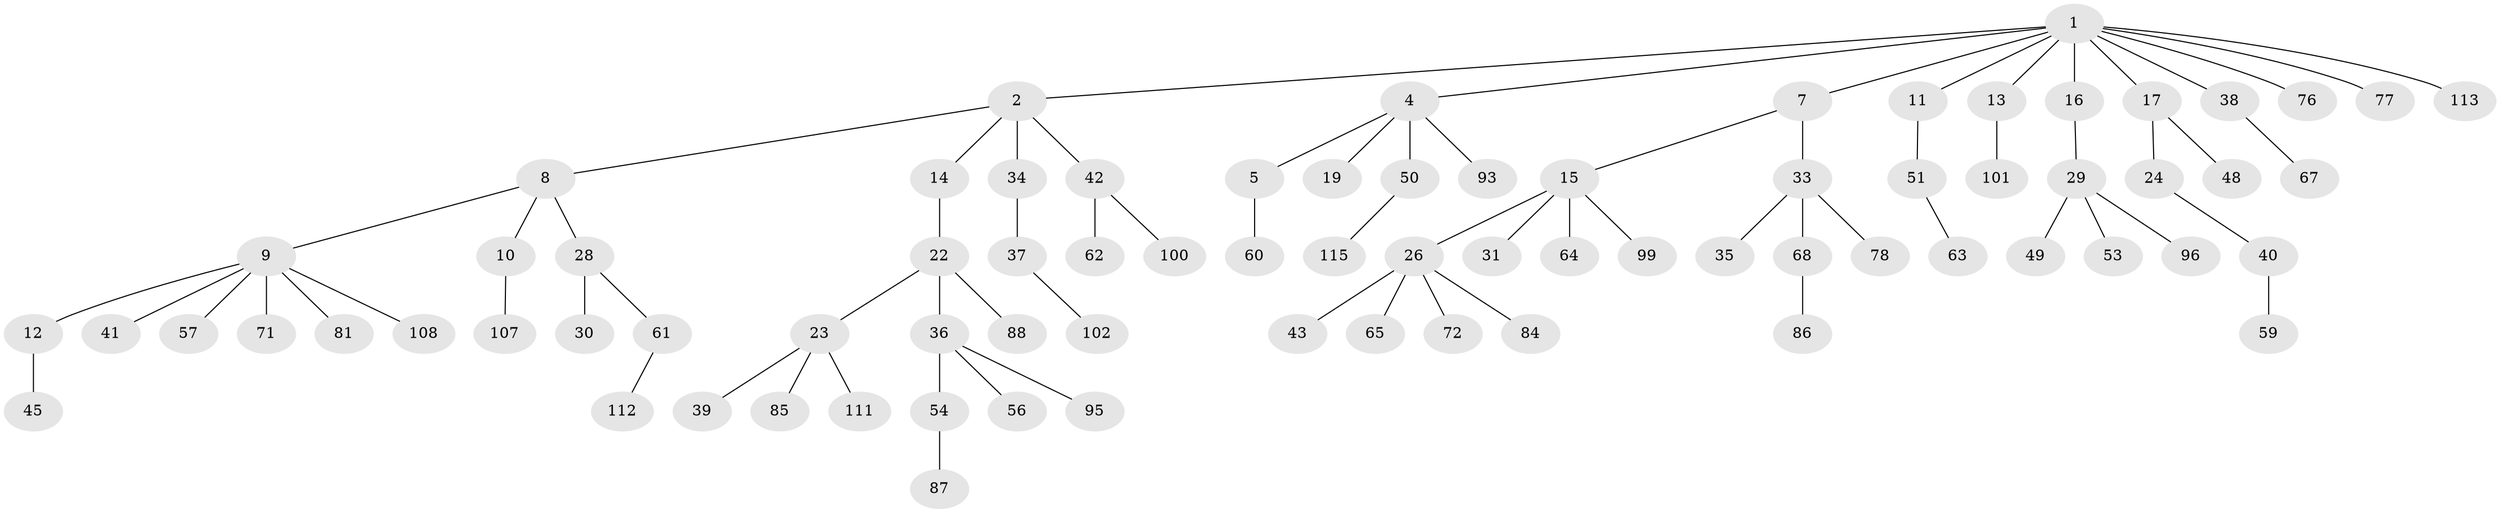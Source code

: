 // original degree distribution, {9: 0.008620689655172414, 3: 0.1206896551724138, 4: 0.08620689655172414, 5: 0.034482758620689655, 2: 0.23275862068965517, 6: 0.008620689655172414, 1: 0.5086206896551724}
// Generated by graph-tools (version 1.1) at 2025/11/02/27/25 16:11:29]
// undirected, 77 vertices, 76 edges
graph export_dot {
graph [start="1"]
  node [color=gray90,style=filled];
  1 [super="+3"];
  2 [super="+6"];
  4;
  5 [super="+25"];
  7 [super="+110"];
  8;
  9 [super="+70"];
  10 [super="+46"];
  11 [super="+20"];
  12;
  13 [super="+18"];
  14 [super="+114"];
  15 [super="+55"];
  16;
  17 [super="+21"];
  19;
  22 [super="+80"];
  23 [super="+32"];
  24 [super="+27"];
  26 [super="+66"];
  28 [super="+58"];
  29 [super="+79"];
  30;
  31 [super="+74"];
  33 [super="+44"];
  34 [super="+98"];
  35;
  36 [super="+47"];
  37 [super="+75"];
  38;
  39 [super="+89"];
  40 [super="+104"];
  41 [super="+69"];
  42 [super="+52"];
  43;
  45 [super="+106"];
  48;
  49;
  50 [super="+82"];
  51 [super="+91"];
  53 [super="+90"];
  54 [super="+73"];
  56;
  57 [super="+83"];
  59;
  60;
  61 [super="+97"];
  62;
  63;
  64;
  65;
  67 [super="+92"];
  68 [super="+103"];
  71;
  72 [super="+116"];
  76;
  77;
  78;
  81;
  84;
  85 [super="+94"];
  86;
  87;
  88;
  93 [super="+105"];
  95 [super="+109"];
  96;
  99;
  100;
  101;
  102;
  107;
  108;
  111;
  112;
  113;
  115;
  1 -- 2;
  1 -- 4;
  1 -- 7;
  1 -- 16;
  1 -- 17;
  1 -- 38;
  1 -- 77;
  1 -- 113;
  1 -- 11;
  1 -- 76;
  1 -- 13;
  2 -- 8;
  2 -- 34;
  2 -- 42;
  2 -- 14;
  4 -- 5;
  4 -- 19;
  4 -- 50;
  4 -- 93;
  5 -- 60;
  7 -- 15;
  7 -- 33;
  8 -- 9;
  8 -- 10;
  8 -- 28;
  9 -- 12;
  9 -- 41;
  9 -- 57;
  9 -- 108;
  9 -- 81;
  9 -- 71;
  10 -- 107;
  11 -- 51;
  12 -- 45;
  13 -- 101;
  14 -- 22;
  15 -- 26;
  15 -- 31;
  15 -- 99;
  15 -- 64;
  16 -- 29;
  17 -- 24;
  17 -- 48;
  22 -- 23;
  22 -- 36;
  22 -- 88;
  23 -- 39;
  23 -- 111;
  23 -- 85;
  24 -- 40;
  26 -- 43;
  26 -- 65;
  26 -- 84;
  26 -- 72;
  28 -- 30;
  28 -- 61;
  29 -- 49;
  29 -- 53;
  29 -- 96;
  33 -- 35;
  33 -- 68;
  33 -- 78;
  34 -- 37;
  36 -- 56;
  36 -- 54;
  36 -- 95;
  37 -- 102;
  38 -- 67;
  40 -- 59;
  42 -- 62;
  42 -- 100;
  50 -- 115;
  51 -- 63;
  54 -- 87;
  61 -- 112;
  68 -- 86;
}
